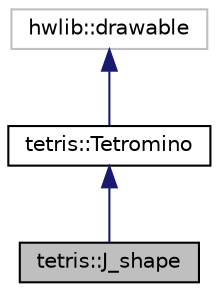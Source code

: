 digraph "tetris::J_shape"
{
  edge [fontname="Helvetica",fontsize="10",labelfontname="Helvetica",labelfontsize="10"];
  node [fontname="Helvetica",fontsize="10",shape=record];
  Node3 [label="tetris::J_shape",height=0.2,width=0.4,color="black", fillcolor="grey75", style="filled", fontcolor="black"];
  Node4 -> Node3 [dir="back",color="midnightblue",fontsize="10",style="solid",fontname="Helvetica"];
  Node4 [label="tetris::Tetromino",height=0.2,width=0.4,color="black", fillcolor="white", style="filled",URL="$classtetris_1_1Tetromino.html",tooltip="tetromino class "];
  Node5 -> Node4 [dir="back",color="midnightblue",fontsize="10",style="solid",fontname="Helvetica"];
  Node5 [label="hwlib::drawable",height=0.2,width=0.4,color="grey75", fillcolor="white", style="filled"];
}

